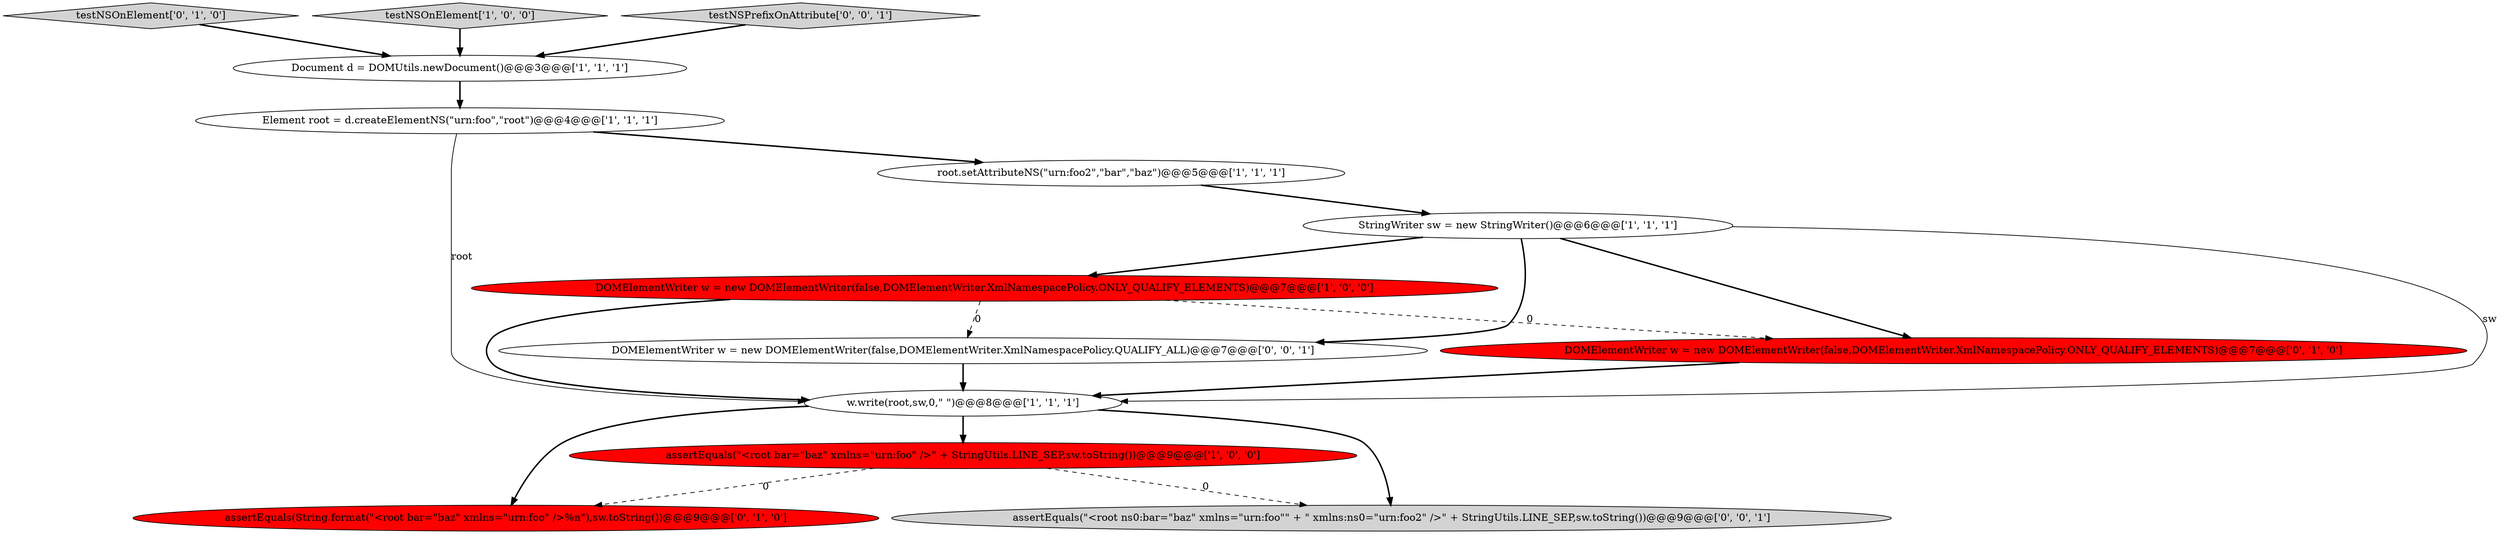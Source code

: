 digraph {
9 [style = filled, label = "assertEquals(String.format(\"<root bar=\"baz\" xmlns=\"urn:foo\" />%n\"),sw.toString())@@@9@@@['0', '1', '0']", fillcolor = red, shape = ellipse image = "AAA1AAABBB2BBB"];
0 [style = filled, label = "Document d = DOMUtils.newDocument()@@@3@@@['1', '1', '1']", fillcolor = white, shape = ellipse image = "AAA0AAABBB1BBB"];
8 [style = filled, label = "testNSOnElement['0', '1', '0']", fillcolor = lightgray, shape = diamond image = "AAA0AAABBB2BBB"];
12 [style = filled, label = "assertEquals(\"<root ns0:bar=\"baz\" xmlns=\"urn:foo\"\" + \" xmlns:ns0=\"urn:foo2\" />\" + StringUtils.LINE_SEP,sw.toString())@@@9@@@['0', '0', '1']", fillcolor = lightgray, shape = ellipse image = "AAA0AAABBB3BBB"];
7 [style = filled, label = "Element root = d.createElementNS(\"urn:foo\",\"root\")@@@4@@@['1', '1', '1']", fillcolor = white, shape = ellipse image = "AAA0AAABBB1BBB"];
10 [style = filled, label = "DOMElementWriter w = new DOMElementWriter(false,DOMElementWriter.XmlNamespacePolicy.ONLY_QUALIFY_ELEMENTS)@@@7@@@['0', '1', '0']", fillcolor = red, shape = ellipse image = "AAA1AAABBB2BBB"];
3 [style = filled, label = "StringWriter sw = new StringWriter()@@@6@@@['1', '1', '1']", fillcolor = white, shape = ellipse image = "AAA0AAABBB1BBB"];
2 [style = filled, label = "testNSOnElement['1', '0', '0']", fillcolor = lightgray, shape = diamond image = "AAA0AAABBB1BBB"];
6 [style = filled, label = "assertEquals(\"<root bar=\"baz\" xmlns=\"urn:foo\" />\" + StringUtils.LINE_SEP,sw.toString())@@@9@@@['1', '0', '0']", fillcolor = red, shape = ellipse image = "AAA1AAABBB1BBB"];
4 [style = filled, label = "DOMElementWriter w = new DOMElementWriter(false,DOMElementWriter.XmlNamespacePolicy.ONLY_QUALIFY_ELEMENTS)@@@7@@@['1', '0', '0']", fillcolor = red, shape = ellipse image = "AAA1AAABBB1BBB"];
5 [style = filled, label = "w.write(root,sw,0,\" \")@@@8@@@['1', '1', '1']", fillcolor = white, shape = ellipse image = "AAA0AAABBB1BBB"];
11 [style = filled, label = "testNSPrefixOnAttribute['0', '0', '1']", fillcolor = lightgray, shape = diamond image = "AAA0AAABBB3BBB"];
1 [style = filled, label = "root.setAttributeNS(\"urn:foo2\",\"bar\",\"baz\")@@@5@@@['1', '1', '1']", fillcolor = white, shape = ellipse image = "AAA0AAABBB1BBB"];
13 [style = filled, label = "DOMElementWriter w = new DOMElementWriter(false,DOMElementWriter.XmlNamespacePolicy.QUALIFY_ALL)@@@7@@@['0', '0', '1']", fillcolor = white, shape = ellipse image = "AAA0AAABBB3BBB"];
7->5 [style = solid, label="root"];
7->1 [style = bold, label=""];
5->9 [style = bold, label=""];
3->5 [style = solid, label="sw"];
6->9 [style = dashed, label="0"];
1->3 [style = bold, label=""];
3->4 [style = bold, label=""];
0->7 [style = bold, label=""];
6->12 [style = dashed, label="0"];
8->0 [style = bold, label=""];
3->10 [style = bold, label=""];
2->0 [style = bold, label=""];
11->0 [style = bold, label=""];
10->5 [style = bold, label=""];
5->6 [style = bold, label=""];
5->12 [style = bold, label=""];
13->5 [style = bold, label=""];
3->13 [style = bold, label=""];
4->10 [style = dashed, label="0"];
4->13 [style = dashed, label="0"];
4->5 [style = bold, label=""];
}
